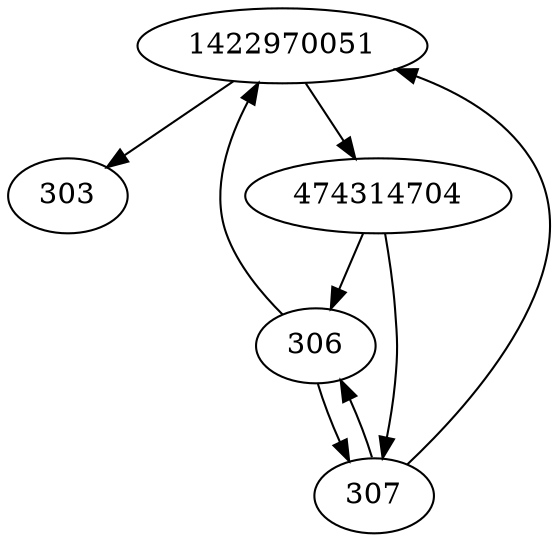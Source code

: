strict digraph  {
1422970051;
303;
474314704;
306;
307;
1422970051 -> 474314704;
1422970051 -> 303;
474314704 -> 306;
474314704 -> 307;
306 -> 307;
306 -> 1422970051;
307 -> 306;
307 -> 1422970051;
}
